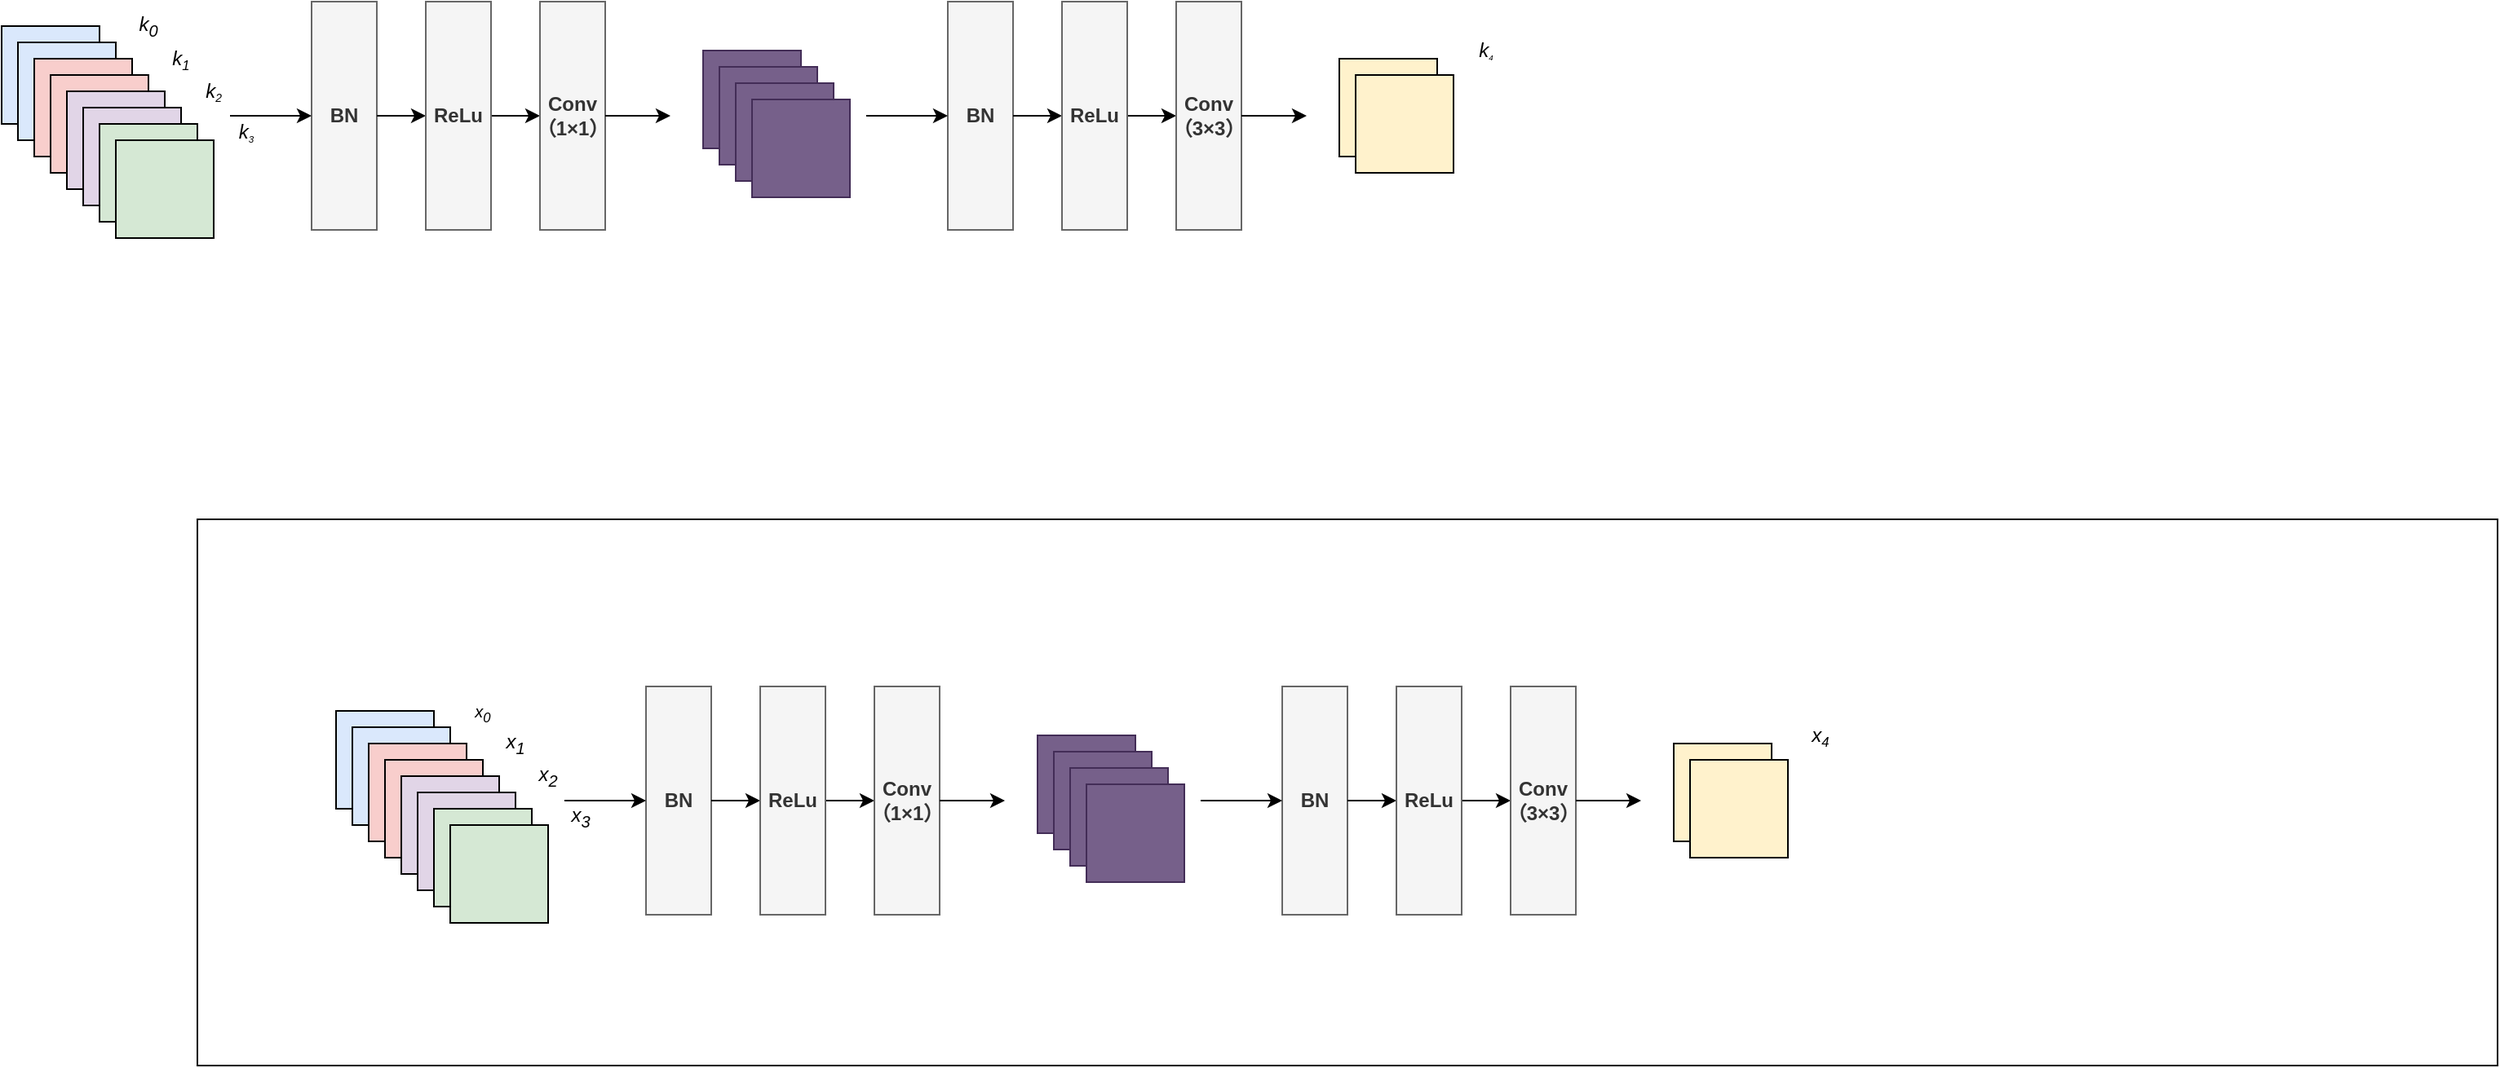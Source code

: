<mxfile version="13.10.1" type="github">
  <diagram id="63qUNgIA62NwRSJGuI6L" name="Page-1">
    <mxGraphModel dx="731" dy="358" grid="1" gridSize="10" guides="1" tooltips="1" connect="1" arrows="1" fold="1" page="1" pageScale="1" pageWidth="827" pageHeight="1169" math="0" shadow="0">
      <root>
        <mxCell id="0" />
        <mxCell id="1" parent="0" />
        <mxCell id="6TNAEATum9ja1YaCvKnJ-79" value="" style="rounded=0;whiteSpace=wrap;html=1;fillColor=#dae8fc;" vertex="1" parent="1">
          <mxGeometry x="100" y="275" width="60" height="60" as="geometry" />
        </mxCell>
        <mxCell id="6TNAEATum9ja1YaCvKnJ-80" value="" style="rounded=0;whiteSpace=wrap;html=1;fillColor=#dae8fc;" vertex="1" parent="1">
          <mxGeometry x="110" y="285" width="60" height="60" as="geometry" />
        </mxCell>
        <mxCell id="6TNAEATum9ja1YaCvKnJ-81" value="" style="rounded=0;whiteSpace=wrap;html=1;fillColor=#f8cecc;" vertex="1" parent="1">
          <mxGeometry x="120" y="295" width="60" height="60" as="geometry" />
        </mxCell>
        <mxCell id="6TNAEATum9ja1YaCvKnJ-82" value="" style="rounded=0;whiteSpace=wrap;html=1;fillColor=#f8cecc;" vertex="1" parent="1">
          <mxGeometry x="130" y="305" width="60" height="60" as="geometry" />
        </mxCell>
        <mxCell id="6TNAEATum9ja1YaCvKnJ-83" value="" style="rounded=0;whiteSpace=wrap;html=1;fillColor=#e1d5e7;" vertex="1" parent="1">
          <mxGeometry x="140" y="315" width="60" height="60" as="geometry" />
        </mxCell>
        <mxCell id="6TNAEATum9ja1YaCvKnJ-84" value="" style="rounded=0;whiteSpace=wrap;html=1;fillColor=#e1d5e7;" vertex="1" parent="1">
          <mxGeometry x="150" y="325" width="60" height="60" as="geometry" />
        </mxCell>
        <mxCell id="6TNAEATum9ja1YaCvKnJ-85" value="" style="rounded=0;whiteSpace=wrap;html=1;fillColor=#d5e8d4;" vertex="1" parent="1">
          <mxGeometry x="160" y="335" width="60" height="60" as="geometry" />
        </mxCell>
        <mxCell id="6TNAEATum9ja1YaCvKnJ-86" value="" style="rounded=0;whiteSpace=wrap;html=1;fillColor=#d5e8d4;" vertex="1" parent="1">
          <mxGeometry x="170" y="345" width="60" height="60" as="geometry" />
        </mxCell>
        <mxCell id="6TNAEATum9ja1YaCvKnJ-87" value="&lt;b&gt;BN&lt;/b&gt;" style="rounded=0;whiteSpace=wrap;html=1;arcSize=8;fillColor=#f5f5f5;strokeColor=#666666;fontColor=#333333;" vertex="1" parent="1">
          <mxGeometry x="290" y="260" width="40" height="140" as="geometry" />
        </mxCell>
        <mxCell id="6TNAEATum9ja1YaCvKnJ-88" value="" style="endArrow=classic;html=1;strokeWidth=1;" edge="1" parent="1">
          <mxGeometry width="50" height="50" relative="1" as="geometry">
            <mxPoint x="240" y="330" as="sourcePoint" />
            <mxPoint x="290" y="330" as="targetPoint" />
          </mxGeometry>
        </mxCell>
        <mxCell id="6TNAEATum9ja1YaCvKnJ-89" value="" style="endArrow=classic;html=1;strokeWidth=1;exitX=1;exitY=0.5;exitDx=0;exitDy=0;entryX=0;entryY=0.5;entryDx=0;entryDy=0;" edge="1" parent="1" source="6TNAEATum9ja1YaCvKnJ-87" target="6TNAEATum9ja1YaCvKnJ-91">
          <mxGeometry width="50" height="50" relative="1" as="geometry">
            <mxPoint x="340" y="329" as="sourcePoint" />
            <mxPoint x="380" y="329" as="targetPoint" />
          </mxGeometry>
        </mxCell>
        <mxCell id="6TNAEATum9ja1YaCvKnJ-90" value="" style="endArrow=classic;html=1;strokeWidth=1;entryX=0;entryY=0.5;entryDx=0;entryDy=0;exitX=1;exitY=0.5;exitDx=0;exitDy=0;" edge="1" parent="1" source="6TNAEATum9ja1YaCvKnJ-91" target="6TNAEATum9ja1YaCvKnJ-92">
          <mxGeometry width="50" height="50" relative="1" as="geometry">
            <mxPoint x="440" y="330" as="sourcePoint" />
            <mxPoint x="510" y="330" as="targetPoint" />
          </mxGeometry>
        </mxCell>
        <mxCell id="6TNAEATum9ja1YaCvKnJ-91" value="&lt;b&gt;ReLu&lt;/b&gt;" style="rounded=0;whiteSpace=wrap;html=1;arcSize=8;fillColor=#f5f5f5;strokeColor=#666666;fontColor=#333333;" vertex="1" parent="1">
          <mxGeometry x="360" y="260" width="40" height="140" as="geometry" />
        </mxCell>
        <mxCell id="6TNAEATum9ja1YaCvKnJ-92" value="&lt;b&gt;Conv&lt;br&gt;（1×1）&lt;br&gt;&lt;/b&gt;" style="rounded=0;whiteSpace=wrap;html=1;arcSize=8;fillColor=#f5f5f5;strokeColor=#666666;fontColor=#333333;" vertex="1" parent="1">
          <mxGeometry x="430" y="260" width="40" height="140" as="geometry" />
        </mxCell>
        <mxCell id="6TNAEATum9ja1YaCvKnJ-101" value="" style="endArrow=classic;html=1;strokeColor=#000000;strokeWidth=1;exitX=1;exitY=0.5;exitDx=0;exitDy=0;" edge="1" parent="1" source="6TNAEATum9ja1YaCvKnJ-92">
          <mxGeometry width="50" height="50" relative="1" as="geometry">
            <mxPoint x="420" y="380" as="sourcePoint" />
            <mxPoint x="510" y="330" as="targetPoint" />
          </mxGeometry>
        </mxCell>
        <mxCell id="6TNAEATum9ja1YaCvKnJ-104" value="&lt;i&gt;k&lt;sub&gt;0&lt;/sub&gt;&lt;/i&gt;" style="text;html=1;strokeColor=none;fillColor=none;align=center;verticalAlign=middle;whiteSpace=wrap;rounded=0;" vertex="1" parent="1">
          <mxGeometry x="170" y="265" width="40" height="20" as="geometry" />
        </mxCell>
        <mxCell id="6TNAEATum9ja1YaCvKnJ-105" value="&lt;i&gt;k&lt;span style=&quot;font-size: 10px&quot;&gt;&lt;sub&gt;1&lt;/sub&gt;&lt;/span&gt;&lt;/i&gt;" style="text;html=1;strokeColor=none;fillColor=none;align=center;verticalAlign=middle;whiteSpace=wrap;rounded=0;" vertex="1" parent="1">
          <mxGeometry x="190" y="285" width="40" height="20" as="geometry" />
        </mxCell>
        <mxCell id="6TNAEATum9ja1YaCvKnJ-106" value="&lt;i&gt;k&lt;span style=&quot;font-size: 8.333px&quot;&gt;&lt;sub&gt;2&lt;/sub&gt;&lt;/span&gt;&lt;/i&gt;" style="text;html=1;strokeColor=none;fillColor=none;align=center;verticalAlign=middle;whiteSpace=wrap;rounded=0;" vertex="1" parent="1">
          <mxGeometry x="210" y="305" width="40" height="20" as="geometry" />
        </mxCell>
        <mxCell id="6TNAEATum9ja1YaCvKnJ-107" value="&lt;i&gt;k&lt;span style=&quot;font-size: 6.944px&quot;&gt;&lt;sub&gt;3&lt;/sub&gt;&lt;/span&gt;&lt;/i&gt;" style="text;html=1;strokeColor=none;fillColor=none;align=center;verticalAlign=middle;whiteSpace=wrap;rounded=0;" vertex="1" parent="1">
          <mxGeometry x="230" y="330" width="40" height="20" as="geometry" />
        </mxCell>
        <mxCell id="6TNAEATum9ja1YaCvKnJ-115" value="" style="rounded=0;whiteSpace=wrap;html=1;fillColor=#76608a;strokeColor=#432D57;fontColor=#ffffff;" vertex="1" parent="1">
          <mxGeometry x="530" y="290" width="60" height="60" as="geometry" />
        </mxCell>
        <mxCell id="6TNAEATum9ja1YaCvKnJ-116" value="" style="rounded=0;whiteSpace=wrap;html=1;fillColor=#76608a;strokeColor=#432D57;fontColor=#ffffff;" vertex="1" parent="1">
          <mxGeometry x="540" y="300" width="60" height="60" as="geometry" />
        </mxCell>
        <mxCell id="6TNAEATum9ja1YaCvKnJ-117" value="" style="rounded=0;whiteSpace=wrap;html=1;fillColor=#76608a;strokeColor=#432D57;fontColor=#ffffff;" vertex="1" parent="1">
          <mxGeometry x="550" y="310" width="60" height="60" as="geometry" />
        </mxCell>
        <mxCell id="6TNAEATum9ja1YaCvKnJ-118" value="" style="rounded=0;whiteSpace=wrap;html=1;fillColor=#76608a;strokeColor=#432D57;fontColor=#ffffff;" vertex="1" parent="1">
          <mxGeometry x="560" y="320" width="60" height="60" as="geometry" />
        </mxCell>
        <mxCell id="6TNAEATum9ja1YaCvKnJ-119" value="&lt;b&gt;BN&lt;/b&gt;" style="rounded=0;whiteSpace=wrap;html=1;arcSize=8;fillColor=#f5f5f5;strokeColor=#666666;fontColor=#333333;" vertex="1" parent="1">
          <mxGeometry x="680" y="260" width="40" height="140" as="geometry" />
        </mxCell>
        <mxCell id="6TNAEATum9ja1YaCvKnJ-120" value="" style="endArrow=classic;html=1;strokeWidth=1;" edge="1" parent="1">
          <mxGeometry width="50" height="50" relative="1" as="geometry">
            <mxPoint x="630" y="330" as="sourcePoint" />
            <mxPoint x="680" y="330" as="targetPoint" />
          </mxGeometry>
        </mxCell>
        <mxCell id="6TNAEATum9ja1YaCvKnJ-121" value="" style="endArrow=classic;html=1;strokeWidth=1;exitX=1;exitY=0.5;exitDx=0;exitDy=0;entryX=0;entryY=0.5;entryDx=0;entryDy=0;" edge="1" parent="1" source="6TNAEATum9ja1YaCvKnJ-119" target="6TNAEATum9ja1YaCvKnJ-123">
          <mxGeometry width="50" height="50" relative="1" as="geometry">
            <mxPoint x="730" y="329" as="sourcePoint" />
            <mxPoint x="770" y="329" as="targetPoint" />
          </mxGeometry>
        </mxCell>
        <mxCell id="6TNAEATum9ja1YaCvKnJ-122" value="" style="endArrow=classic;html=1;strokeWidth=1;entryX=0;entryY=0.5;entryDx=0;entryDy=0;exitX=1;exitY=0.5;exitDx=0;exitDy=0;" edge="1" parent="1" source="6TNAEATum9ja1YaCvKnJ-123" target="6TNAEATum9ja1YaCvKnJ-124">
          <mxGeometry width="50" height="50" relative="1" as="geometry">
            <mxPoint x="830" y="330" as="sourcePoint" />
            <mxPoint x="900" y="330" as="targetPoint" />
          </mxGeometry>
        </mxCell>
        <mxCell id="6TNAEATum9ja1YaCvKnJ-123" value="&lt;b&gt;ReLu&lt;/b&gt;" style="rounded=0;whiteSpace=wrap;html=1;arcSize=8;fillColor=#f5f5f5;strokeColor=#666666;fontColor=#333333;" vertex="1" parent="1">
          <mxGeometry x="750" y="260" width="40" height="140" as="geometry" />
        </mxCell>
        <mxCell id="6TNAEATum9ja1YaCvKnJ-124" value="&lt;b&gt;Conv&lt;br&gt;（3×3）&lt;br&gt;&lt;/b&gt;" style="rounded=0;whiteSpace=wrap;html=1;arcSize=8;fillColor=#f5f5f5;strokeColor=#666666;fontColor=#333333;" vertex="1" parent="1">
          <mxGeometry x="820" y="260" width="40" height="140" as="geometry" />
        </mxCell>
        <mxCell id="6TNAEATum9ja1YaCvKnJ-125" value="" style="endArrow=classic;html=1;strokeColor=#000000;strokeWidth=1;exitX=1;exitY=0.5;exitDx=0;exitDy=0;" edge="1" parent="1" source="6TNAEATum9ja1YaCvKnJ-124">
          <mxGeometry width="50" height="50" relative="1" as="geometry">
            <mxPoint x="810" y="380" as="sourcePoint" />
            <mxPoint x="900" y="330" as="targetPoint" />
          </mxGeometry>
        </mxCell>
        <mxCell id="6TNAEATum9ja1YaCvKnJ-127" value="" style="rounded=0;whiteSpace=wrap;html=1;fillColor=#fff2cc;" vertex="1" parent="1">
          <mxGeometry x="920" y="295" width="60" height="60" as="geometry" />
        </mxCell>
        <mxCell id="6TNAEATum9ja1YaCvKnJ-128" value="" style="rounded=0;whiteSpace=wrap;html=1;fillColor=#fff2cc;" vertex="1" parent="1">
          <mxGeometry x="930" y="305" width="60" height="60" as="geometry" />
        </mxCell>
        <mxCell id="6TNAEATum9ja1YaCvKnJ-131" value="&lt;i&gt;k&lt;span style=&quot;font-size: 5.787px&quot;&gt;&lt;sub&gt;4&lt;/sub&gt;&lt;/span&gt;&lt;/i&gt;" style="text;html=1;strokeColor=none;fillColor=none;align=center;verticalAlign=middle;whiteSpace=wrap;rounded=0;" vertex="1" parent="1">
          <mxGeometry x="990" y="280" width="40" height="20" as="geometry" />
        </mxCell>
        <mxCell id="6TNAEATum9ja1YaCvKnJ-133" value="" style="rounded=0;whiteSpace=wrap;html=1;strokeColor=#000000;" vertex="1" parent="1">
          <mxGeometry x="220" y="577.5" width="1410" height="335" as="geometry" />
        </mxCell>
        <mxCell id="6TNAEATum9ja1YaCvKnJ-134" value="" style="rounded=0;whiteSpace=wrap;html=1;fillColor=#dae8fc;" vertex="1" parent="1">
          <mxGeometry x="305" y="695" width="60" height="60" as="geometry" />
        </mxCell>
        <mxCell id="6TNAEATum9ja1YaCvKnJ-135" value="" style="rounded=0;whiteSpace=wrap;html=1;fillColor=#dae8fc;" vertex="1" parent="1">
          <mxGeometry x="315" y="705" width="60" height="60" as="geometry" />
        </mxCell>
        <mxCell id="6TNAEATum9ja1YaCvKnJ-136" value="" style="rounded=0;whiteSpace=wrap;html=1;fillColor=#f8cecc;" vertex="1" parent="1">
          <mxGeometry x="325" y="715" width="60" height="60" as="geometry" />
        </mxCell>
        <mxCell id="6TNAEATum9ja1YaCvKnJ-137" value="" style="rounded=0;whiteSpace=wrap;html=1;fillColor=#f8cecc;" vertex="1" parent="1">
          <mxGeometry x="335" y="725" width="60" height="60" as="geometry" />
        </mxCell>
        <mxCell id="6TNAEATum9ja1YaCvKnJ-138" value="" style="rounded=0;whiteSpace=wrap;html=1;fillColor=#e1d5e7;" vertex="1" parent="1">
          <mxGeometry x="345" y="735" width="60" height="60" as="geometry" />
        </mxCell>
        <mxCell id="6TNAEATum9ja1YaCvKnJ-139" value="" style="rounded=0;whiteSpace=wrap;html=1;fillColor=#e1d5e7;" vertex="1" parent="1">
          <mxGeometry x="355" y="745" width="60" height="60" as="geometry" />
        </mxCell>
        <mxCell id="6TNAEATum9ja1YaCvKnJ-140" value="" style="rounded=0;whiteSpace=wrap;html=1;fillColor=#d5e8d4;" vertex="1" parent="1">
          <mxGeometry x="365" y="755" width="60" height="60" as="geometry" />
        </mxCell>
        <mxCell id="6TNAEATum9ja1YaCvKnJ-141" value="" style="rounded=0;whiteSpace=wrap;html=1;fillColor=#d5e8d4;" vertex="1" parent="1">
          <mxGeometry x="375" y="765" width="60" height="60" as="geometry" />
        </mxCell>
        <mxCell id="6TNAEATum9ja1YaCvKnJ-142" value="&lt;b&gt;BN&lt;/b&gt;" style="rounded=0;whiteSpace=wrap;html=1;arcSize=8;fillColor=#f5f5f5;strokeColor=#666666;fontColor=#333333;" vertex="1" parent="1">
          <mxGeometry x="495" y="680" width="40" height="140" as="geometry" />
        </mxCell>
        <mxCell id="6TNAEATum9ja1YaCvKnJ-143" value="" style="endArrow=classic;html=1;strokeWidth=1;" edge="1" parent="1">
          <mxGeometry width="50" height="50" relative="1" as="geometry">
            <mxPoint x="445" y="750" as="sourcePoint" />
            <mxPoint x="495" y="750" as="targetPoint" />
          </mxGeometry>
        </mxCell>
        <mxCell id="6TNAEATum9ja1YaCvKnJ-144" value="" style="endArrow=classic;html=1;strokeWidth=1;exitX=1;exitY=0.5;exitDx=0;exitDy=0;entryX=0;entryY=0.5;entryDx=0;entryDy=0;" edge="1" parent="1" source="6TNAEATum9ja1YaCvKnJ-142" target="6TNAEATum9ja1YaCvKnJ-146">
          <mxGeometry width="50" height="50" relative="1" as="geometry">
            <mxPoint x="545" y="749" as="sourcePoint" />
            <mxPoint x="585" y="749" as="targetPoint" />
          </mxGeometry>
        </mxCell>
        <mxCell id="6TNAEATum9ja1YaCvKnJ-145" value="" style="endArrow=classic;html=1;strokeWidth=1;entryX=0;entryY=0.5;entryDx=0;entryDy=0;exitX=1;exitY=0.5;exitDx=0;exitDy=0;" edge="1" parent="1" source="6TNAEATum9ja1YaCvKnJ-146" target="6TNAEATum9ja1YaCvKnJ-147">
          <mxGeometry width="50" height="50" relative="1" as="geometry">
            <mxPoint x="645" y="750" as="sourcePoint" />
            <mxPoint x="715" y="750" as="targetPoint" />
          </mxGeometry>
        </mxCell>
        <mxCell id="6TNAEATum9ja1YaCvKnJ-146" value="&lt;b&gt;ReLu&lt;/b&gt;" style="rounded=0;whiteSpace=wrap;html=1;arcSize=8;fillColor=#f5f5f5;strokeColor=#666666;fontColor=#333333;" vertex="1" parent="1">
          <mxGeometry x="565" y="680" width="40" height="140" as="geometry" />
        </mxCell>
        <mxCell id="6TNAEATum9ja1YaCvKnJ-147" value="&lt;b&gt;Conv&lt;br&gt;（1×1）&lt;br&gt;&lt;/b&gt;" style="rounded=0;whiteSpace=wrap;html=1;arcSize=8;fillColor=#f5f5f5;strokeColor=#666666;fontColor=#333333;" vertex="1" parent="1">
          <mxGeometry x="635" y="680" width="40" height="140" as="geometry" />
        </mxCell>
        <mxCell id="6TNAEATum9ja1YaCvKnJ-148" value="" style="endArrow=classic;html=1;strokeColor=#000000;strokeWidth=1;exitX=1;exitY=0.5;exitDx=0;exitDy=0;" edge="1" parent="1" source="6TNAEATum9ja1YaCvKnJ-147">
          <mxGeometry width="50" height="50" relative="1" as="geometry">
            <mxPoint x="625" y="800" as="sourcePoint" />
            <mxPoint x="715" y="750" as="targetPoint" />
          </mxGeometry>
        </mxCell>
        <mxCell id="6TNAEATum9ja1YaCvKnJ-149" value="&lt;span style=&quot;font-size: 10px&quot;&gt;&lt;i&gt;x&lt;sub&gt;0&lt;/sub&gt;&lt;/i&gt;&lt;/span&gt;" style="text;html=1;strokeColor=none;fillColor=none;align=center;verticalAlign=middle;whiteSpace=wrap;rounded=0;" vertex="1" parent="1">
          <mxGeometry x="375" y="685" width="40" height="20" as="geometry" />
        </mxCell>
        <mxCell id="6TNAEATum9ja1YaCvKnJ-150" value="&lt;i&gt;x&lt;sub&gt;1&lt;/sub&gt;&lt;/i&gt;" style="text;html=1;strokeColor=none;fillColor=none;align=center;verticalAlign=middle;whiteSpace=wrap;rounded=0;" vertex="1" parent="1">
          <mxGeometry x="395" y="705" width="40" height="20" as="geometry" />
        </mxCell>
        <mxCell id="6TNAEATum9ja1YaCvKnJ-151" value="&lt;i&gt;x&lt;sub&gt;2&lt;/sub&gt;&lt;/i&gt;" style="text;html=1;strokeColor=none;fillColor=none;align=center;verticalAlign=middle;whiteSpace=wrap;rounded=0;" vertex="1" parent="1">
          <mxGeometry x="415" y="725" width="40" height="20" as="geometry" />
        </mxCell>
        <mxCell id="6TNAEATum9ja1YaCvKnJ-152" value="&lt;i&gt;x&lt;sub&gt;3&lt;/sub&gt;&lt;/i&gt;" style="text;html=1;strokeColor=none;fillColor=none;align=center;verticalAlign=middle;whiteSpace=wrap;rounded=0;" vertex="1" parent="1">
          <mxGeometry x="435" y="750" width="40" height="20" as="geometry" />
        </mxCell>
        <mxCell id="6TNAEATum9ja1YaCvKnJ-153" value="" style="rounded=0;whiteSpace=wrap;html=1;fillColor=#76608a;strokeColor=#432D57;fontColor=#ffffff;" vertex="1" parent="1">
          <mxGeometry x="735" y="710" width="60" height="60" as="geometry" />
        </mxCell>
        <mxCell id="6TNAEATum9ja1YaCvKnJ-154" value="" style="rounded=0;whiteSpace=wrap;html=1;fillColor=#76608a;strokeColor=#432D57;fontColor=#ffffff;" vertex="1" parent="1">
          <mxGeometry x="745" y="720" width="60" height="60" as="geometry" />
        </mxCell>
        <mxCell id="6TNAEATum9ja1YaCvKnJ-155" value="" style="rounded=0;whiteSpace=wrap;html=1;fillColor=#76608a;strokeColor=#432D57;fontColor=#ffffff;" vertex="1" parent="1">
          <mxGeometry x="755" y="730" width="60" height="60" as="geometry" />
        </mxCell>
        <mxCell id="6TNAEATum9ja1YaCvKnJ-156" value="" style="rounded=0;whiteSpace=wrap;html=1;fillColor=#76608a;strokeColor=#432D57;fontColor=#ffffff;" vertex="1" parent="1">
          <mxGeometry x="765" y="740" width="60" height="60" as="geometry" />
        </mxCell>
        <mxCell id="6TNAEATum9ja1YaCvKnJ-157" value="&lt;b&gt;BN&lt;/b&gt;" style="rounded=0;whiteSpace=wrap;html=1;arcSize=8;fillColor=#f5f5f5;strokeColor=#666666;fontColor=#333333;" vertex="1" parent="1">
          <mxGeometry x="885" y="680" width="40" height="140" as="geometry" />
        </mxCell>
        <mxCell id="6TNAEATum9ja1YaCvKnJ-158" value="" style="endArrow=classic;html=1;strokeWidth=1;" edge="1" parent="1">
          <mxGeometry width="50" height="50" relative="1" as="geometry">
            <mxPoint x="835" y="750" as="sourcePoint" />
            <mxPoint x="885" y="750" as="targetPoint" />
          </mxGeometry>
        </mxCell>
        <mxCell id="6TNAEATum9ja1YaCvKnJ-159" value="" style="endArrow=classic;html=1;strokeWidth=1;exitX=1;exitY=0.5;exitDx=0;exitDy=0;entryX=0;entryY=0.5;entryDx=0;entryDy=0;" edge="1" parent="1" source="6TNAEATum9ja1YaCvKnJ-157" target="6TNAEATum9ja1YaCvKnJ-161">
          <mxGeometry width="50" height="50" relative="1" as="geometry">
            <mxPoint x="935" y="749" as="sourcePoint" />
            <mxPoint x="975" y="749" as="targetPoint" />
          </mxGeometry>
        </mxCell>
        <mxCell id="6TNAEATum9ja1YaCvKnJ-160" value="" style="endArrow=classic;html=1;strokeWidth=1;entryX=0;entryY=0.5;entryDx=0;entryDy=0;exitX=1;exitY=0.5;exitDx=0;exitDy=0;" edge="1" parent="1" source="6TNAEATum9ja1YaCvKnJ-161" target="6TNAEATum9ja1YaCvKnJ-162">
          <mxGeometry width="50" height="50" relative="1" as="geometry">
            <mxPoint x="1035" y="750" as="sourcePoint" />
            <mxPoint x="1105" y="750" as="targetPoint" />
          </mxGeometry>
        </mxCell>
        <mxCell id="6TNAEATum9ja1YaCvKnJ-161" value="&lt;b&gt;ReLu&lt;/b&gt;" style="rounded=0;whiteSpace=wrap;html=1;arcSize=8;fillColor=#f5f5f5;strokeColor=#666666;fontColor=#333333;" vertex="1" parent="1">
          <mxGeometry x="955" y="680" width="40" height="140" as="geometry" />
        </mxCell>
        <mxCell id="6TNAEATum9ja1YaCvKnJ-162" value="&lt;b&gt;Conv&lt;br&gt;（3×3）&lt;br&gt;&lt;/b&gt;" style="rounded=0;whiteSpace=wrap;html=1;arcSize=8;fillColor=#f5f5f5;strokeColor=#666666;fontColor=#333333;" vertex="1" parent="1">
          <mxGeometry x="1025" y="680" width="40" height="140" as="geometry" />
        </mxCell>
        <mxCell id="6TNAEATum9ja1YaCvKnJ-163" value="" style="endArrow=classic;html=1;strokeColor=#000000;strokeWidth=1;exitX=1;exitY=0.5;exitDx=0;exitDy=0;" edge="1" parent="1" source="6TNAEATum9ja1YaCvKnJ-162">
          <mxGeometry width="50" height="50" relative="1" as="geometry">
            <mxPoint x="1015" y="800" as="sourcePoint" />
            <mxPoint x="1105" y="750" as="targetPoint" />
          </mxGeometry>
        </mxCell>
        <mxCell id="6TNAEATum9ja1YaCvKnJ-164" value="" style="rounded=0;whiteSpace=wrap;html=1;fillColor=#fff2cc;" vertex="1" parent="1">
          <mxGeometry x="1125" y="715" width="60" height="60" as="geometry" />
        </mxCell>
        <mxCell id="6TNAEATum9ja1YaCvKnJ-165" value="" style="rounded=0;whiteSpace=wrap;html=1;fillColor=#fff2cc;" vertex="1" parent="1">
          <mxGeometry x="1135" y="725" width="60" height="60" as="geometry" />
        </mxCell>
        <mxCell id="6TNAEATum9ja1YaCvKnJ-166" value="&lt;i&gt;x&lt;span style=&quot;font-size: 10px&quot;&gt;&lt;sub&gt;4&lt;/sub&gt;&lt;/span&gt;&lt;/i&gt;" style="text;html=1;strokeColor=none;fillColor=none;align=center;verticalAlign=middle;whiteSpace=wrap;rounded=0;" vertex="1" parent="1">
          <mxGeometry x="1195" y="700" width="40" height="20" as="geometry" />
        </mxCell>
      </root>
    </mxGraphModel>
  </diagram>
</mxfile>
